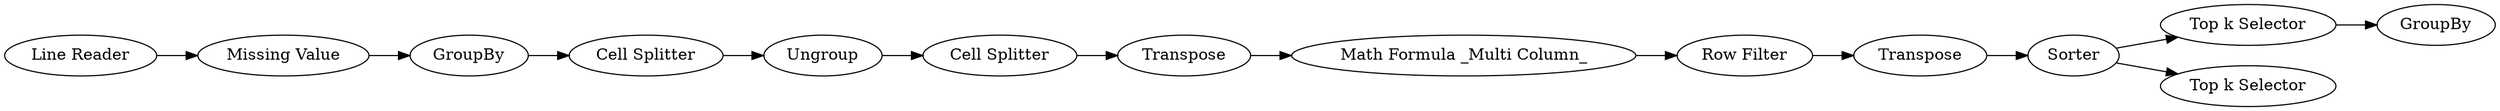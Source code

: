 digraph {
	36 -> 34
	31 -> 35
	1 -> 22
	29 -> 31
	23 -> 24
	26 -> 27
	25 -> 26
	24 -> 25
	31 -> 36
	30 -> 29
	27 -> 28
	28 -> 30
	22 -> 23
	24 [label="Cell Splitter"]
	27 [label=Transpose]
	35 [label="Top k Selector"]
	1 [label="Line Reader"]
	34 [label=GroupBy]
	22 [label="Missing Value"]
	29 [label=Transpose]
	28 [label="Math Formula _Multi Column_"]
	31 [label=Sorter]
	36 [label="Top k Selector"]
	23 [label=GroupBy]
	26 [label="Cell Splitter"]
	25 [label=Ungroup]
	30 [label="Row Filter"]
	rankdir=LR
}
